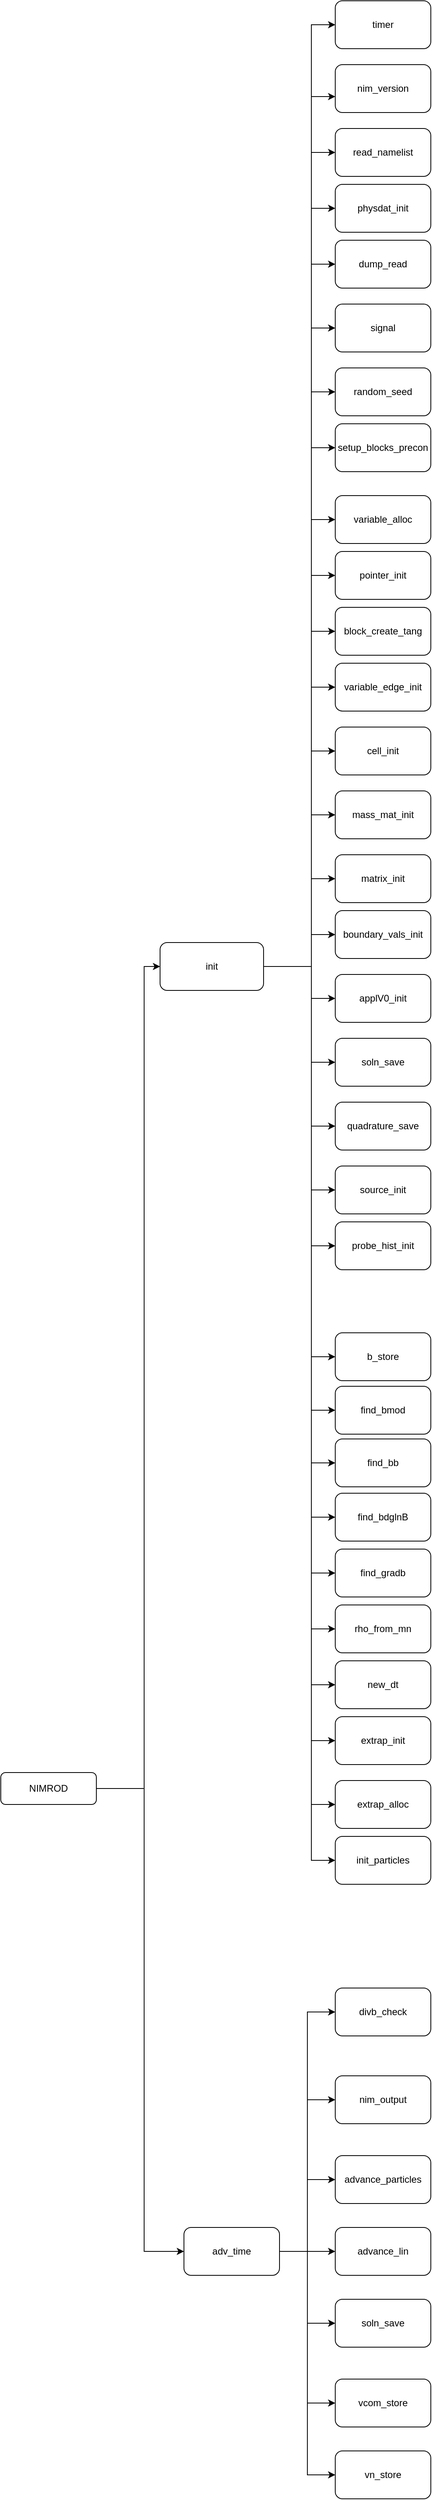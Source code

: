 <mxfile version="21.6.5" type="github">
  <diagram id="C5RBs43oDa-KdzZeNtuy" name="Page-1">
    <mxGraphModel dx="779" dy="556" grid="1" gridSize="10" guides="1" tooltips="1" connect="1" arrows="1" fold="1" page="1" pageScale="1" pageWidth="827" pageHeight="1169" math="0" shadow="0">
      <root>
        <mxCell id="WIyWlLk6GJQsqaUBKTNV-0" />
        <mxCell id="WIyWlLk6GJQsqaUBKTNV-1" parent="WIyWlLk6GJQsqaUBKTNV-0" />
        <mxCell id="1B1cMPSORAF4av0CPrEg-1" value="" style="edgeStyle=orthogonalEdgeStyle;rounded=0;orthogonalLoop=1;jettySize=auto;html=1;" parent="WIyWlLk6GJQsqaUBKTNV-1" source="WIyWlLk6GJQsqaUBKTNV-3" target="1B1cMPSORAF4av0CPrEg-0" edge="1">
          <mxGeometry relative="1" as="geometry">
            <Array as="points">
              <mxPoint x="310" y="2250" />
              <mxPoint x="310" y="1220" />
            </Array>
          </mxGeometry>
        </mxCell>
        <mxCell id="1B1cMPSORAF4av0CPrEg-3" value="" style="edgeStyle=orthogonalEdgeStyle;rounded=0;orthogonalLoop=1;jettySize=auto;html=1;" parent="WIyWlLk6GJQsqaUBKTNV-1" source="WIyWlLk6GJQsqaUBKTNV-3" target="1B1cMPSORAF4av0CPrEg-2" edge="1">
          <mxGeometry relative="1" as="geometry">
            <Array as="points">
              <mxPoint x="310" y="2250" />
              <mxPoint x="310" y="2830" />
            </Array>
          </mxGeometry>
        </mxCell>
        <mxCell id="WIyWlLk6GJQsqaUBKTNV-3" value="NIMROD" style="rounded=1;whiteSpace=wrap;html=1;fontSize=12;glass=0;strokeWidth=1;shadow=0;" parent="WIyWlLk6GJQsqaUBKTNV-1" vertex="1">
          <mxGeometry x="130" y="2230" width="120" height="40" as="geometry" />
        </mxCell>
        <mxCell id="WIyWlLk6GJQsqaUBKTNV-4" value="Yes" style="rounded=0;html=1;jettySize=auto;orthogonalLoop=1;fontSize=11;endArrow=block;endFill=0;endSize=8;strokeWidth=1;shadow=0;labelBackgroundColor=none;edgeStyle=orthogonalEdgeStyle;" parent="WIyWlLk6GJQsqaUBKTNV-1" edge="1">
          <mxGeometry y="20" relative="1" as="geometry">
            <mxPoint as="offset" />
            <mxPoint x="220" y="250" as="sourcePoint" />
          </mxGeometry>
        </mxCell>
        <mxCell id="WIyWlLk6GJQsqaUBKTNV-5" value="No" style="edgeStyle=orthogonalEdgeStyle;rounded=0;html=1;jettySize=auto;orthogonalLoop=1;fontSize=11;endArrow=block;endFill=0;endSize=8;strokeWidth=1;shadow=0;labelBackgroundColor=none;" parent="WIyWlLk6GJQsqaUBKTNV-1" edge="1">
          <mxGeometry y="10" relative="1" as="geometry">
            <mxPoint as="offset" />
            <mxPoint x="270" y="210" as="sourcePoint" />
            <Array as="points">
              <mxPoint x="320" y="210" />
            </Array>
          </mxGeometry>
        </mxCell>
        <mxCell id="WIyWlLk6GJQsqaUBKTNV-8" value="No" style="rounded=0;html=1;jettySize=auto;orthogonalLoop=1;fontSize=11;endArrow=block;endFill=0;endSize=8;strokeWidth=1;shadow=0;labelBackgroundColor=none;edgeStyle=orthogonalEdgeStyle;" parent="WIyWlLk6GJQsqaUBKTNV-1" edge="1">
          <mxGeometry x="0.333" y="20" relative="1" as="geometry">
            <mxPoint as="offset" />
            <mxPoint x="220" y="370" as="sourcePoint" />
          </mxGeometry>
        </mxCell>
        <mxCell id="WIyWlLk6GJQsqaUBKTNV-9" value="Yes" style="edgeStyle=orthogonalEdgeStyle;rounded=0;html=1;jettySize=auto;orthogonalLoop=1;fontSize=11;endArrow=block;endFill=0;endSize=8;strokeWidth=1;shadow=0;labelBackgroundColor=none;" parent="WIyWlLk6GJQsqaUBKTNV-1" edge="1">
          <mxGeometry y="10" relative="1" as="geometry">
            <mxPoint as="offset" />
            <mxPoint x="270" y="330" as="sourcePoint" />
          </mxGeometry>
        </mxCell>
        <mxCell id="1B1cMPSORAF4av0CPrEg-70" style="edgeStyle=orthogonalEdgeStyle;rounded=0;orthogonalLoop=1;jettySize=auto;html=1;exitX=1;exitY=0.5;exitDx=0;exitDy=0;entryX=0;entryY=0.5;entryDx=0;entryDy=0;" parent="WIyWlLk6GJQsqaUBKTNV-1" source="1B1cMPSORAF4av0CPrEg-0" target="1B1cMPSORAF4av0CPrEg-38" edge="1">
          <mxGeometry relative="1" as="geometry">
            <Array as="points">
              <mxPoint x="520" y="1220" />
              <mxPoint x="520" y="1110" />
            </Array>
          </mxGeometry>
        </mxCell>
        <mxCell id="1B1cMPSORAF4av0CPrEg-71" style="edgeStyle=orthogonalEdgeStyle;rounded=0;orthogonalLoop=1;jettySize=auto;html=1;exitX=1;exitY=0.5;exitDx=0;exitDy=0;entryX=0;entryY=0.5;entryDx=0;entryDy=0;" parent="WIyWlLk6GJQsqaUBKTNV-1" source="1B1cMPSORAF4av0CPrEg-0" target="1B1cMPSORAF4av0CPrEg-36" edge="1">
          <mxGeometry relative="1" as="geometry">
            <Array as="points">
              <mxPoint x="520" y="1220" />
              <mxPoint x="520" y="1180" />
            </Array>
          </mxGeometry>
        </mxCell>
        <mxCell id="1B1cMPSORAF4av0CPrEg-72" style="edgeStyle=orthogonalEdgeStyle;rounded=0;orthogonalLoop=1;jettySize=auto;html=1;exitX=1;exitY=0.5;exitDx=0;exitDy=0;entryX=0;entryY=0.5;entryDx=0;entryDy=0;" parent="WIyWlLk6GJQsqaUBKTNV-1" source="1B1cMPSORAF4av0CPrEg-0" target="1B1cMPSORAF4av0CPrEg-40" edge="1">
          <mxGeometry relative="1" as="geometry">
            <Array as="points">
              <mxPoint x="520" y="1220" />
              <mxPoint x="520" y="1260" />
            </Array>
          </mxGeometry>
        </mxCell>
        <mxCell id="1B1cMPSORAF4av0CPrEg-73" style="edgeStyle=orthogonalEdgeStyle;rounded=0;orthogonalLoop=1;jettySize=auto;html=1;exitX=1;exitY=0.5;exitDx=0;exitDy=0;entryX=0;entryY=0.5;entryDx=0;entryDy=0;" parent="WIyWlLk6GJQsqaUBKTNV-1" source="1B1cMPSORAF4av0CPrEg-0" target="1B1cMPSORAF4av0CPrEg-48" edge="1">
          <mxGeometry relative="1" as="geometry">
            <Array as="points">
              <mxPoint x="520" y="1220" />
              <mxPoint x="520" y="1340" />
            </Array>
          </mxGeometry>
        </mxCell>
        <mxCell id="1B1cMPSORAF4av0CPrEg-74" style="edgeStyle=orthogonalEdgeStyle;rounded=0;orthogonalLoop=1;jettySize=auto;html=1;exitX=1;exitY=0.5;exitDx=0;exitDy=0;entryX=0;entryY=0.5;entryDx=0;entryDy=0;" parent="WIyWlLk6GJQsqaUBKTNV-1" source="1B1cMPSORAF4av0CPrEg-0" target="1B1cMPSORAF4av0CPrEg-50" edge="1">
          <mxGeometry relative="1" as="geometry">
            <Array as="points">
              <mxPoint x="520" y="1220" />
              <mxPoint x="520" y="1420" />
            </Array>
          </mxGeometry>
        </mxCell>
        <mxCell id="1B1cMPSORAF4av0CPrEg-75" style="edgeStyle=orthogonalEdgeStyle;rounded=0;orthogonalLoop=1;jettySize=auto;html=1;exitX=1;exitY=0.5;exitDx=0;exitDy=0;entryX=0;entryY=0.5;entryDx=0;entryDy=0;" parent="WIyWlLk6GJQsqaUBKTNV-1" source="1B1cMPSORAF4av0CPrEg-0" target="1B1cMPSORAF4av0CPrEg-52" edge="1">
          <mxGeometry relative="1" as="geometry">
            <Array as="points">
              <mxPoint x="520" y="1220" />
              <mxPoint x="520" y="1500" />
            </Array>
          </mxGeometry>
        </mxCell>
        <mxCell id="1B1cMPSORAF4av0CPrEg-76" style="edgeStyle=orthogonalEdgeStyle;rounded=0;orthogonalLoop=1;jettySize=auto;html=1;exitX=1;exitY=0.5;exitDx=0;exitDy=0;entryX=0;entryY=0.5;entryDx=0;entryDy=0;" parent="WIyWlLk6GJQsqaUBKTNV-1" source="1B1cMPSORAF4av0CPrEg-0" target="1B1cMPSORAF4av0CPrEg-54" edge="1">
          <mxGeometry relative="1" as="geometry">
            <Array as="points">
              <mxPoint x="520" y="1220" />
              <mxPoint x="520" y="1570" />
            </Array>
          </mxGeometry>
        </mxCell>
        <mxCell id="1B1cMPSORAF4av0CPrEg-77" style="edgeStyle=orthogonalEdgeStyle;rounded=0;orthogonalLoop=1;jettySize=auto;html=1;exitX=1;exitY=0.5;exitDx=0;exitDy=0;entryX=0;entryY=0.5;entryDx=0;entryDy=0;" parent="WIyWlLk6GJQsqaUBKTNV-1" source="1B1cMPSORAF4av0CPrEg-0" target="1B1cMPSORAF4av0CPrEg-56" edge="1">
          <mxGeometry relative="1" as="geometry">
            <Array as="points">
              <mxPoint x="520" y="1220" />
              <mxPoint x="520" y="1709" />
            </Array>
          </mxGeometry>
        </mxCell>
        <mxCell id="1B1cMPSORAF4av0CPrEg-78" style="edgeStyle=orthogonalEdgeStyle;rounded=0;orthogonalLoop=1;jettySize=auto;html=1;exitX=1;exitY=0.5;exitDx=0;exitDy=0;entryX=0;entryY=0.5;entryDx=0;entryDy=0;" parent="WIyWlLk6GJQsqaUBKTNV-1" source="1B1cMPSORAF4av0CPrEg-0" target="1B1cMPSORAF4av0CPrEg-46" edge="1">
          <mxGeometry relative="1" as="geometry">
            <Array as="points">
              <mxPoint x="520" y="1220" />
              <mxPoint x="520" y="1776" />
            </Array>
          </mxGeometry>
        </mxCell>
        <mxCell id="1B1cMPSORAF4av0CPrEg-80" style="edgeStyle=orthogonalEdgeStyle;rounded=0;orthogonalLoop=1;jettySize=auto;html=1;exitX=1;exitY=0.5;exitDx=0;exitDy=0;entryX=0;entryY=0.5;entryDx=0;entryDy=0;" parent="WIyWlLk6GJQsqaUBKTNV-1" source="1B1cMPSORAF4av0CPrEg-0" target="1B1cMPSORAF4av0CPrEg-42" edge="1">
          <mxGeometry relative="1" as="geometry">
            <Array as="points">
              <mxPoint x="520" y="1220" />
              <mxPoint x="520" y="1910" />
            </Array>
          </mxGeometry>
        </mxCell>
        <mxCell id="1B1cMPSORAF4av0CPrEg-81" style="edgeStyle=orthogonalEdgeStyle;rounded=0;orthogonalLoop=1;jettySize=auto;html=1;exitX=1;exitY=0.5;exitDx=0;exitDy=0;entryX=0;entryY=0.5;entryDx=0;entryDy=0;" parent="WIyWlLk6GJQsqaUBKTNV-1" source="1B1cMPSORAF4av0CPrEg-0" target="1B1cMPSORAF4av0CPrEg-60" edge="1">
          <mxGeometry relative="1" as="geometry">
            <Array as="points">
              <mxPoint x="520" y="1220" />
              <mxPoint x="520" y="1980" />
            </Array>
          </mxGeometry>
        </mxCell>
        <mxCell id="1B1cMPSORAF4av0CPrEg-82" style="edgeStyle=orthogonalEdgeStyle;rounded=0;orthogonalLoop=1;jettySize=auto;html=1;exitX=1;exitY=0.5;exitDx=0;exitDy=0;entryX=0;entryY=0.5;entryDx=0;entryDy=0;" parent="WIyWlLk6GJQsqaUBKTNV-1" source="1B1cMPSORAF4av0CPrEg-0" target="1B1cMPSORAF4av0CPrEg-61" edge="1">
          <mxGeometry relative="1" as="geometry">
            <Array as="points">
              <mxPoint x="520" y="1220" />
              <mxPoint x="520" y="2050" />
            </Array>
          </mxGeometry>
        </mxCell>
        <mxCell id="1B1cMPSORAF4av0CPrEg-83" style="edgeStyle=orthogonalEdgeStyle;rounded=0;orthogonalLoop=1;jettySize=auto;html=1;exitX=1;exitY=0.5;exitDx=0;exitDy=0;entryX=0;entryY=0.5;entryDx=0;entryDy=0;" parent="WIyWlLk6GJQsqaUBKTNV-1" source="1B1cMPSORAF4av0CPrEg-0" target="1B1cMPSORAF4av0CPrEg-62" edge="1">
          <mxGeometry relative="1" as="geometry">
            <Array as="points">
              <mxPoint x="520" y="1220" />
              <mxPoint x="520" y="2120" />
            </Array>
          </mxGeometry>
        </mxCell>
        <mxCell id="1B1cMPSORAF4av0CPrEg-84" style="edgeStyle=orthogonalEdgeStyle;rounded=0;orthogonalLoop=1;jettySize=auto;html=1;exitX=1;exitY=0.5;exitDx=0;exitDy=0;entryX=0;entryY=0.5;entryDx=0;entryDy=0;" parent="WIyWlLk6GJQsqaUBKTNV-1" source="1B1cMPSORAF4av0CPrEg-0" target="1B1cMPSORAF4av0CPrEg-59" edge="1">
          <mxGeometry relative="1" as="geometry">
            <Array as="points">
              <mxPoint x="520" y="1220" />
              <mxPoint x="520" y="2190" />
            </Array>
          </mxGeometry>
        </mxCell>
        <mxCell id="1B1cMPSORAF4av0CPrEg-85" style="edgeStyle=orthogonalEdgeStyle;rounded=0;orthogonalLoop=1;jettySize=auto;html=1;exitX=1;exitY=0.5;exitDx=0;exitDy=0;entryX=0;entryY=0.5;entryDx=0;entryDy=0;" parent="WIyWlLk6GJQsqaUBKTNV-1" source="1B1cMPSORAF4av0CPrEg-0" target="1B1cMPSORAF4av0CPrEg-65" edge="1">
          <mxGeometry relative="1" as="geometry">
            <Array as="points">
              <mxPoint x="520" y="1220" />
              <mxPoint x="520" y="2270" />
            </Array>
          </mxGeometry>
        </mxCell>
        <mxCell id="1B1cMPSORAF4av0CPrEg-88" style="edgeStyle=orthogonalEdgeStyle;rounded=0;orthogonalLoop=1;jettySize=auto;html=1;exitX=1;exitY=0.5;exitDx=0;exitDy=0;entryX=0;entryY=0.5;entryDx=0;entryDy=0;" parent="WIyWlLk6GJQsqaUBKTNV-1" source="1B1cMPSORAF4av0CPrEg-0" target="1B1cMPSORAF4av0CPrEg-25" edge="1">
          <mxGeometry relative="1" as="geometry">
            <Array as="points">
              <mxPoint x="520" y="1220" />
              <mxPoint x="520" y="730" />
            </Array>
          </mxGeometry>
        </mxCell>
        <mxCell id="6PSck7Jdm3lRho_DC61k-1" style="edgeStyle=orthogonalEdgeStyle;rounded=0;orthogonalLoop=1;jettySize=auto;html=1;exitX=1;exitY=0.5;exitDx=0;exitDy=0;entryX=0;entryY=0.5;entryDx=0;entryDy=0;" edge="1" parent="WIyWlLk6GJQsqaUBKTNV-1" source="1B1cMPSORAF4av0CPrEg-0" target="1B1cMPSORAF4av0CPrEg-29">
          <mxGeometry relative="1" as="geometry">
            <Array as="points">
              <mxPoint x="520" y="1220" />
              <mxPoint x="520" y="570" />
            </Array>
          </mxGeometry>
        </mxCell>
        <mxCell id="6PSck7Jdm3lRho_DC61k-2" style="edgeStyle=orthogonalEdgeStyle;rounded=0;orthogonalLoop=1;jettySize=auto;html=1;exitX=1;exitY=0.5;exitDx=0;exitDy=0;entryX=0;entryY=0.5;entryDx=0;entryDy=0;" edge="1" parent="WIyWlLk6GJQsqaUBKTNV-1" source="1B1cMPSORAF4av0CPrEg-0" target="1B1cMPSORAF4av0CPrEg-13">
          <mxGeometry relative="1" as="geometry">
            <Array as="points">
              <mxPoint x="520" y="1220" />
              <mxPoint x="520" y="340" />
            </Array>
          </mxGeometry>
        </mxCell>
        <mxCell id="6PSck7Jdm3lRho_DC61k-3" style="edgeStyle=orthogonalEdgeStyle;rounded=0;orthogonalLoop=1;jettySize=auto;html=1;exitX=1;exitY=0.5;exitDx=0;exitDy=0;entryX=0;entryY=0.5;entryDx=0;entryDy=0;" edge="1" parent="WIyWlLk6GJQsqaUBKTNV-1" source="1B1cMPSORAF4av0CPrEg-0" target="1B1cMPSORAF4av0CPrEg-4">
          <mxGeometry relative="1" as="geometry">
            <Array as="points">
              <mxPoint x="520" y="1220" />
              <mxPoint x="520" y="40" />
            </Array>
          </mxGeometry>
        </mxCell>
        <mxCell id="6PSck7Jdm3lRho_DC61k-22" style="edgeStyle=orthogonalEdgeStyle;rounded=0;orthogonalLoop=1;jettySize=auto;html=1;exitX=1;exitY=0.5;exitDx=0;exitDy=0;entryX=0;entryY=0.5;entryDx=0;entryDy=0;" edge="1" parent="WIyWlLk6GJQsqaUBKTNV-1" source="1B1cMPSORAF4av0CPrEg-0" target="1B1cMPSORAF4av0CPrEg-44">
          <mxGeometry relative="1" as="geometry">
            <Array as="points">
              <mxPoint x="520" y="1220" />
              <mxPoint x="520" y="1842" />
            </Array>
          </mxGeometry>
        </mxCell>
        <mxCell id="6PSck7Jdm3lRho_DC61k-25" style="edgeStyle=orthogonalEdgeStyle;rounded=0;orthogonalLoop=1;jettySize=auto;html=1;exitX=1;exitY=0.5;exitDx=0;exitDy=0;entryX=0;entryY=0.5;entryDx=0;entryDy=0;" edge="1" parent="WIyWlLk6GJQsqaUBKTNV-1" source="1B1cMPSORAF4av0CPrEg-0" target="6PSck7Jdm3lRho_DC61k-23">
          <mxGeometry relative="1" as="geometry">
            <Array as="points">
              <mxPoint x="520" y="1220" />
              <mxPoint x="520" y="2340" />
            </Array>
          </mxGeometry>
        </mxCell>
        <mxCell id="1B1cMPSORAF4av0CPrEg-0" value="init" style="whiteSpace=wrap;html=1;rounded=1;glass=0;strokeWidth=1;shadow=0;" parent="WIyWlLk6GJQsqaUBKTNV-1" vertex="1">
          <mxGeometry x="330" y="1190" width="130" height="60" as="geometry" />
        </mxCell>
        <mxCell id="6PSck7Jdm3lRho_DC61k-5" value="" style="edgeStyle=orthogonalEdgeStyle;rounded=0;orthogonalLoop=1;jettySize=auto;html=1;" edge="1" parent="WIyWlLk6GJQsqaUBKTNV-1" source="1B1cMPSORAF4av0CPrEg-2" target="6PSck7Jdm3lRho_DC61k-4">
          <mxGeometry relative="1" as="geometry" />
        </mxCell>
        <mxCell id="6PSck7Jdm3lRho_DC61k-13" style="edgeStyle=orthogonalEdgeStyle;rounded=0;orthogonalLoop=1;jettySize=auto;html=1;exitX=1;exitY=0.5;exitDx=0;exitDy=0;entryX=0;entryY=0.5;entryDx=0;entryDy=0;" edge="1" parent="WIyWlLk6GJQsqaUBKTNV-1" source="1B1cMPSORAF4av0CPrEg-2" target="6PSck7Jdm3lRho_DC61k-9">
          <mxGeometry relative="1" as="geometry" />
        </mxCell>
        <mxCell id="6PSck7Jdm3lRho_DC61k-14" style="edgeStyle=orthogonalEdgeStyle;rounded=0;orthogonalLoop=1;jettySize=auto;html=1;exitX=1;exitY=0.5;exitDx=0;exitDy=0;entryX=0;entryY=0.5;entryDx=0;entryDy=0;" edge="1" parent="WIyWlLk6GJQsqaUBKTNV-1" source="1B1cMPSORAF4av0CPrEg-2" target="6PSck7Jdm3lRho_DC61k-10">
          <mxGeometry relative="1" as="geometry" />
        </mxCell>
        <mxCell id="6PSck7Jdm3lRho_DC61k-15" style="edgeStyle=orthogonalEdgeStyle;rounded=0;orthogonalLoop=1;jettySize=auto;html=1;exitX=1;exitY=0.5;exitDx=0;exitDy=0;entryX=0;entryY=0.5;entryDx=0;entryDy=0;" edge="1" parent="WIyWlLk6GJQsqaUBKTNV-1" source="1B1cMPSORAF4av0CPrEg-2" target="6PSck7Jdm3lRho_DC61k-11">
          <mxGeometry relative="1" as="geometry" />
        </mxCell>
        <mxCell id="6PSck7Jdm3lRho_DC61k-16" style="edgeStyle=orthogonalEdgeStyle;rounded=0;orthogonalLoop=1;jettySize=auto;html=1;exitX=1;exitY=0.5;exitDx=0;exitDy=0;entryX=0;entryY=0.5;entryDx=0;entryDy=0;" edge="1" parent="WIyWlLk6GJQsqaUBKTNV-1" source="1B1cMPSORAF4av0CPrEg-2" target="6PSck7Jdm3lRho_DC61k-6">
          <mxGeometry relative="1" as="geometry" />
        </mxCell>
        <mxCell id="6PSck7Jdm3lRho_DC61k-17" style="edgeStyle=orthogonalEdgeStyle;rounded=0;orthogonalLoop=1;jettySize=auto;html=1;exitX=1;exitY=0.5;exitDx=0;exitDy=0;entryX=0;entryY=0.5;entryDx=0;entryDy=0;" edge="1" parent="WIyWlLk6GJQsqaUBKTNV-1" source="1B1cMPSORAF4av0CPrEg-2" target="6PSck7Jdm3lRho_DC61k-7">
          <mxGeometry relative="1" as="geometry" />
        </mxCell>
        <mxCell id="6PSck7Jdm3lRho_DC61k-18" style="edgeStyle=orthogonalEdgeStyle;rounded=0;orthogonalLoop=1;jettySize=auto;html=1;exitX=1;exitY=0.5;exitDx=0;exitDy=0;entryX=0;entryY=0.5;entryDx=0;entryDy=0;" edge="1" parent="WIyWlLk6GJQsqaUBKTNV-1" source="1B1cMPSORAF4av0CPrEg-2" target="6PSck7Jdm3lRho_DC61k-8">
          <mxGeometry relative="1" as="geometry" />
        </mxCell>
        <mxCell id="1B1cMPSORAF4av0CPrEg-2" value="adv_time" style="whiteSpace=wrap;html=1;rounded=1;glass=0;strokeWidth=1;shadow=0;" parent="WIyWlLk6GJQsqaUBKTNV-1" vertex="1">
          <mxGeometry x="360" y="2800" width="120" height="60" as="geometry" />
        </mxCell>
        <mxCell id="1B1cMPSORAF4av0CPrEg-4" value="timer" style="whiteSpace=wrap;html=1;rounded=1;glass=0;strokeWidth=1;shadow=0;" parent="WIyWlLk6GJQsqaUBKTNV-1" vertex="1">
          <mxGeometry x="550" y="10" width="120" height="60" as="geometry" />
        </mxCell>
        <mxCell id="1B1cMPSORAF4av0CPrEg-8" value="" style="edgeStyle=orthogonalEdgeStyle;rounded=0;orthogonalLoop=1;jettySize=auto;html=1;exitX=1;exitY=0.5;exitDx=0;exitDy=0;" parent="WIyWlLk6GJQsqaUBKTNV-1" source="1B1cMPSORAF4av0CPrEg-0" target="1B1cMPSORAF4av0CPrEg-9" edge="1">
          <mxGeometry relative="1" as="geometry">
            <mxPoint x="500" y="230" as="sourcePoint" />
            <Array as="points">
              <mxPoint x="520" y="1220" />
              <mxPoint x="520" y="130" />
            </Array>
          </mxGeometry>
        </mxCell>
        <mxCell id="1B1cMPSORAF4av0CPrEg-9" value="nim_version" style="whiteSpace=wrap;html=1;rounded=1;glass=0;strokeWidth=1;shadow=0;" parent="WIyWlLk6GJQsqaUBKTNV-1" vertex="1">
          <mxGeometry x="550" y="90" width="120" height="60" as="geometry" />
        </mxCell>
        <mxCell id="1B1cMPSORAF4av0CPrEg-10" value="" style="edgeStyle=orthogonalEdgeStyle;rounded=0;orthogonalLoop=1;jettySize=auto;html=1;exitX=1;exitY=0.5;exitDx=0;exitDy=0;" parent="WIyWlLk6GJQsqaUBKTNV-1" source="1B1cMPSORAF4av0CPrEg-0" target="1B1cMPSORAF4av0CPrEg-11" edge="1">
          <mxGeometry relative="1" as="geometry">
            <mxPoint x="510" y="230" as="sourcePoint" />
            <Array as="points">
              <mxPoint x="520" y="1220" />
              <mxPoint x="520" y="200" />
            </Array>
          </mxGeometry>
        </mxCell>
        <mxCell id="1B1cMPSORAF4av0CPrEg-11" value="read_namelist" style="whiteSpace=wrap;html=1;rounded=1;glass=0;strokeWidth=1;shadow=0;" parent="WIyWlLk6GJQsqaUBKTNV-1" vertex="1">
          <mxGeometry x="550" y="170" width="120" height="60" as="geometry" />
        </mxCell>
        <mxCell id="1B1cMPSORAF4av0CPrEg-13" value="dump_read" style="whiteSpace=wrap;html=1;rounded=1;glass=0;strokeWidth=1;shadow=0;" parent="WIyWlLk6GJQsqaUBKTNV-1" vertex="1">
          <mxGeometry x="550" y="310" width="120" height="60" as="geometry" />
        </mxCell>
        <mxCell id="1B1cMPSORAF4av0CPrEg-14" value="" style="edgeStyle=orthogonalEdgeStyle;rounded=0;orthogonalLoop=1;jettySize=auto;html=1;exitX=1;exitY=0.5;exitDx=0;exitDy=0;" parent="WIyWlLk6GJQsqaUBKTNV-1" source="1B1cMPSORAF4av0CPrEg-0" target="1B1cMPSORAF4av0CPrEg-15" edge="1">
          <mxGeometry relative="1" as="geometry">
            <mxPoint x="530" y="250" as="sourcePoint" />
            <Array as="points">
              <mxPoint x="520" y="1220" />
              <mxPoint x="520" y="500" />
            </Array>
          </mxGeometry>
        </mxCell>
        <mxCell id="1B1cMPSORAF4av0CPrEg-15" value="random_seed" style="whiteSpace=wrap;html=1;rounded=1;glass=0;strokeWidth=1;shadow=0;" parent="WIyWlLk6GJQsqaUBKTNV-1" vertex="1">
          <mxGeometry x="550" y="470" width="120" height="60" as="geometry" />
        </mxCell>
        <mxCell id="1B1cMPSORAF4av0CPrEg-16" value="" style="edgeStyle=orthogonalEdgeStyle;rounded=0;orthogonalLoop=1;jettySize=auto;html=1;exitX=1;exitY=0.5;exitDx=0;exitDy=0;" parent="WIyWlLk6GJQsqaUBKTNV-1" source="1B1cMPSORAF4av0CPrEg-0" target="1B1cMPSORAF4av0CPrEg-17" edge="1">
          <mxGeometry relative="1" as="geometry">
            <mxPoint x="540" y="260" as="sourcePoint" />
            <Array as="points">
              <mxPoint x="520" y="1220" />
              <mxPoint x="520" y="1030" />
            </Array>
          </mxGeometry>
        </mxCell>
        <mxCell id="1B1cMPSORAF4av0CPrEg-17" value="mass_mat_init" style="whiteSpace=wrap;html=1;rounded=1;glass=0;strokeWidth=1;shadow=0;" parent="WIyWlLk6GJQsqaUBKTNV-1" vertex="1">
          <mxGeometry x="550" y="1000" width="120" height="60" as="geometry" />
        </mxCell>
        <mxCell id="1B1cMPSORAF4av0CPrEg-18" value="" style="edgeStyle=orthogonalEdgeStyle;rounded=0;orthogonalLoop=1;jettySize=auto;html=1;exitX=1;exitY=0.5;exitDx=0;exitDy=0;" parent="WIyWlLk6GJQsqaUBKTNV-1" source="1B1cMPSORAF4av0CPrEg-0" target="1B1cMPSORAF4av0CPrEg-19" edge="1">
          <mxGeometry relative="1" as="geometry">
            <mxPoint x="550" y="270" as="sourcePoint" />
            <Array as="points">
              <mxPoint x="520" y="1220" />
              <mxPoint x="520" y="950" />
            </Array>
          </mxGeometry>
        </mxCell>
        <mxCell id="1B1cMPSORAF4av0CPrEg-19" value="cell_init" style="whiteSpace=wrap;html=1;rounded=1;glass=0;strokeWidth=1;shadow=0;" parent="WIyWlLk6GJQsqaUBKTNV-1" vertex="1">
          <mxGeometry x="550" y="920" width="120" height="60" as="geometry" />
        </mxCell>
        <mxCell id="1B1cMPSORAF4av0CPrEg-20" value="" style="edgeStyle=orthogonalEdgeStyle;rounded=0;orthogonalLoop=1;jettySize=auto;html=1;exitX=1;exitY=0.5;exitDx=0;exitDy=0;" parent="WIyWlLk6GJQsqaUBKTNV-1" source="1B1cMPSORAF4av0CPrEg-0" target="1B1cMPSORAF4av0CPrEg-21" edge="1">
          <mxGeometry relative="1" as="geometry">
            <mxPoint x="560" y="280" as="sourcePoint" />
            <Array as="points">
              <mxPoint x="520" y="1220" />
              <mxPoint x="520" y="870" />
            </Array>
          </mxGeometry>
        </mxCell>
        <mxCell id="1B1cMPSORAF4av0CPrEg-21" value="variable_edge_init" style="whiteSpace=wrap;html=1;rounded=1;glass=0;strokeWidth=1;shadow=0;" parent="WIyWlLk6GJQsqaUBKTNV-1" vertex="1">
          <mxGeometry x="550" y="840" width="120" height="60" as="geometry" />
        </mxCell>
        <mxCell id="1B1cMPSORAF4av0CPrEg-22" value="" style="edgeStyle=orthogonalEdgeStyle;rounded=0;orthogonalLoop=1;jettySize=auto;html=1;exitX=1;exitY=0.5;exitDx=0;exitDy=0;" parent="WIyWlLk6GJQsqaUBKTNV-1" source="1B1cMPSORAF4av0CPrEg-0" target="1B1cMPSORAF4av0CPrEg-23" edge="1">
          <mxGeometry relative="1" as="geometry">
            <mxPoint x="570" y="290" as="sourcePoint" />
            <Array as="points">
              <mxPoint x="520" y="1220" />
              <mxPoint x="520" y="800" />
            </Array>
          </mxGeometry>
        </mxCell>
        <mxCell id="1B1cMPSORAF4av0CPrEg-23" value="block_create_tang" style="whiteSpace=wrap;html=1;rounded=1;glass=0;strokeWidth=1;shadow=0;" parent="WIyWlLk6GJQsqaUBKTNV-1" vertex="1">
          <mxGeometry x="550" y="770" width="120" height="60" as="geometry" />
        </mxCell>
        <mxCell id="1B1cMPSORAF4av0CPrEg-25" value="pointer_init" style="whiteSpace=wrap;html=1;rounded=1;glass=0;strokeWidth=1;shadow=0;" parent="WIyWlLk6GJQsqaUBKTNV-1" vertex="1">
          <mxGeometry x="550" y="700" width="120" height="60" as="geometry" />
        </mxCell>
        <mxCell id="1B1cMPSORAF4av0CPrEg-26" value="" style="edgeStyle=orthogonalEdgeStyle;rounded=0;orthogonalLoop=1;jettySize=auto;html=1;exitX=1;exitY=0.5;exitDx=0;exitDy=0;" parent="WIyWlLk6GJQsqaUBKTNV-1" source="1B1cMPSORAF4av0CPrEg-0" target="1B1cMPSORAF4av0CPrEg-27" edge="1">
          <mxGeometry relative="1" as="geometry">
            <mxPoint x="590" y="310" as="sourcePoint" />
            <Array as="points">
              <mxPoint x="520" y="1220" />
              <mxPoint x="520" y="660" />
            </Array>
          </mxGeometry>
        </mxCell>
        <mxCell id="1B1cMPSORAF4av0CPrEg-27" value="variable_alloc" style="whiteSpace=wrap;html=1;rounded=1;glass=0;strokeWidth=1;shadow=0;" parent="WIyWlLk6GJQsqaUBKTNV-1" vertex="1">
          <mxGeometry x="550" y="630" width="120" height="60" as="geometry" />
        </mxCell>
        <mxCell id="1B1cMPSORAF4av0CPrEg-29" value="setup_blocks_precon" style="whiteSpace=wrap;html=1;rounded=1;glass=0;strokeWidth=1;shadow=0;" parent="WIyWlLk6GJQsqaUBKTNV-1" vertex="1">
          <mxGeometry x="550" y="540" width="120" height="60" as="geometry" />
        </mxCell>
        <mxCell id="1B1cMPSORAF4av0CPrEg-30" value="" style="edgeStyle=orthogonalEdgeStyle;rounded=0;orthogonalLoop=1;jettySize=auto;html=1;exitX=1;exitY=0.5;exitDx=0;exitDy=0;" parent="WIyWlLk6GJQsqaUBKTNV-1" source="1B1cMPSORAF4av0CPrEg-0" target="1B1cMPSORAF4av0CPrEg-31" edge="1">
          <mxGeometry relative="1" as="geometry">
            <mxPoint x="610" y="330" as="sourcePoint" />
            <Array as="points">
              <mxPoint x="520" y="1220" />
              <mxPoint x="520" y="420" />
            </Array>
          </mxGeometry>
        </mxCell>
        <mxCell id="1B1cMPSORAF4av0CPrEg-31" value="signal" style="whiteSpace=wrap;html=1;rounded=1;glass=0;strokeWidth=1;shadow=0;" parent="WIyWlLk6GJQsqaUBKTNV-1" vertex="1">
          <mxGeometry x="550" y="390" width="120" height="60" as="geometry" />
        </mxCell>
        <mxCell id="1B1cMPSORAF4av0CPrEg-32" value="" style="edgeStyle=orthogonalEdgeStyle;rounded=0;orthogonalLoop=1;jettySize=auto;html=1;exitX=1;exitY=0.5;exitDx=0;exitDy=0;" parent="WIyWlLk6GJQsqaUBKTNV-1" source="1B1cMPSORAF4av0CPrEg-0" target="1B1cMPSORAF4av0CPrEg-33" edge="1">
          <mxGeometry relative="1" as="geometry">
            <mxPoint x="490" y="560" as="sourcePoint" />
            <Array as="points">
              <mxPoint x="520" y="1220" />
              <mxPoint x="520" y="270" />
            </Array>
          </mxGeometry>
        </mxCell>
        <mxCell id="1B1cMPSORAF4av0CPrEg-33" value="physdat_init" style="whiteSpace=wrap;html=1;rounded=1;glass=0;strokeWidth=1;shadow=0;" parent="WIyWlLk6GJQsqaUBKTNV-1" vertex="1">
          <mxGeometry x="550" y="240" width="120" height="60" as="geometry" />
        </mxCell>
        <mxCell id="1B1cMPSORAF4av0CPrEg-36" value="boundary_vals_init" style="whiteSpace=wrap;html=1;rounded=1;glass=0;strokeWidth=1;shadow=0;" parent="WIyWlLk6GJQsqaUBKTNV-1" vertex="1">
          <mxGeometry x="550" y="1150" width="120" height="60" as="geometry" />
        </mxCell>
        <mxCell id="1B1cMPSORAF4av0CPrEg-38" value="matrix_init" style="whiteSpace=wrap;html=1;rounded=1;glass=0;strokeWidth=1;shadow=0;" parent="WIyWlLk6GJQsqaUBKTNV-1" vertex="1">
          <mxGeometry x="550" y="1080" width="120" height="60" as="geometry" />
        </mxCell>
        <mxCell id="1B1cMPSORAF4av0CPrEg-40" value="applV0_init" style="whiteSpace=wrap;html=1;rounded=1;glass=0;strokeWidth=1;shadow=0;" parent="WIyWlLk6GJQsqaUBKTNV-1" vertex="1">
          <mxGeometry x="550" y="1230" width="120" height="60" as="geometry" />
        </mxCell>
        <mxCell id="1B1cMPSORAF4av0CPrEg-42" value="find_bdglnB" style="whiteSpace=wrap;html=1;rounded=1;glass=0;strokeWidth=1;shadow=0;" parent="WIyWlLk6GJQsqaUBKTNV-1" vertex="1">
          <mxGeometry x="550" y="1880" width="120" height="60" as="geometry" />
        </mxCell>
        <mxCell id="1B1cMPSORAF4av0CPrEg-44" value="find_bb" style="whiteSpace=wrap;html=1;rounded=1;glass=0;strokeWidth=1;shadow=0;" parent="WIyWlLk6GJQsqaUBKTNV-1" vertex="1">
          <mxGeometry x="550" y="1812" width="120" height="60" as="geometry" />
        </mxCell>
        <mxCell id="1B1cMPSORAF4av0CPrEg-46" value="find_bmod" style="whiteSpace=wrap;html=1;rounded=1;glass=0;strokeWidth=1;shadow=0;" parent="WIyWlLk6GJQsqaUBKTNV-1" vertex="1">
          <mxGeometry x="550" y="1746" width="120" height="60" as="geometry" />
        </mxCell>
        <mxCell id="1B1cMPSORAF4av0CPrEg-52" value="source_init" style="whiteSpace=wrap;html=1;rounded=1;glass=0;strokeWidth=1;shadow=0;" parent="WIyWlLk6GJQsqaUBKTNV-1" vertex="1">
          <mxGeometry x="550" y="1470" width="120" height="60" as="geometry" />
        </mxCell>
        <mxCell id="1B1cMPSORAF4av0CPrEg-54" value="probe_hist_init" style="whiteSpace=wrap;html=1;rounded=1;glass=0;strokeWidth=1;shadow=0;" parent="WIyWlLk6GJQsqaUBKTNV-1" vertex="1">
          <mxGeometry x="550" y="1540" width="120" height="60" as="geometry" />
        </mxCell>
        <mxCell id="1B1cMPSORAF4av0CPrEg-56" value="b_store" style="whiteSpace=wrap;html=1;rounded=1;glass=0;strokeWidth=1;shadow=0;" parent="WIyWlLk6GJQsqaUBKTNV-1" vertex="1">
          <mxGeometry x="550" y="1679" width="120" height="60" as="geometry" />
        </mxCell>
        <mxCell id="1B1cMPSORAF4av0CPrEg-50" value="quadrature_save" style="whiteSpace=wrap;html=1;rounded=1;glass=0;strokeWidth=1;shadow=0;" parent="WIyWlLk6GJQsqaUBKTNV-1" vertex="1">
          <mxGeometry x="550" y="1390" width="120" height="60" as="geometry" />
        </mxCell>
        <mxCell id="1B1cMPSORAF4av0CPrEg-48" value="soln_save" style="whiteSpace=wrap;html=1;rounded=1;glass=0;strokeWidth=1;shadow=0;" parent="WIyWlLk6GJQsqaUBKTNV-1" vertex="1">
          <mxGeometry x="550" y="1310" width="120" height="60" as="geometry" />
        </mxCell>
        <mxCell id="1B1cMPSORAF4av0CPrEg-59" value="extrap_init" style="whiteSpace=wrap;html=1;rounded=1;glass=0;strokeWidth=1;shadow=0;" parent="WIyWlLk6GJQsqaUBKTNV-1" vertex="1">
          <mxGeometry x="550" y="2160" width="120" height="60" as="geometry" />
        </mxCell>
        <mxCell id="1B1cMPSORAF4av0CPrEg-60" value="find_gradb" style="whiteSpace=wrap;html=1;rounded=1;glass=0;strokeWidth=1;shadow=0;" parent="WIyWlLk6GJQsqaUBKTNV-1" vertex="1">
          <mxGeometry x="550" y="1950" width="120" height="60" as="geometry" />
        </mxCell>
        <mxCell id="1B1cMPSORAF4av0CPrEg-61" value="rho_from_mn" style="whiteSpace=wrap;html=1;rounded=1;glass=0;strokeWidth=1;shadow=0;" parent="WIyWlLk6GJQsqaUBKTNV-1" vertex="1">
          <mxGeometry x="550" y="2020" width="120" height="60" as="geometry" />
        </mxCell>
        <mxCell id="1B1cMPSORAF4av0CPrEg-62" value="new_dt" style="whiteSpace=wrap;html=1;rounded=1;glass=0;strokeWidth=1;shadow=0;" parent="WIyWlLk6GJQsqaUBKTNV-1" vertex="1">
          <mxGeometry x="550" y="2090" width="120" height="60" as="geometry" />
        </mxCell>
        <mxCell id="1B1cMPSORAF4av0CPrEg-65" value="extrap_alloc" style="whiteSpace=wrap;html=1;rounded=1;glass=0;strokeWidth=1;shadow=0;" parent="WIyWlLk6GJQsqaUBKTNV-1" vertex="1">
          <mxGeometry x="550" y="2240" width="120" height="60" as="geometry" />
        </mxCell>
        <mxCell id="6PSck7Jdm3lRho_DC61k-4" value="advance_lin" style="whiteSpace=wrap;html=1;rounded=1;glass=0;strokeWidth=1;shadow=0;" vertex="1" parent="WIyWlLk6GJQsqaUBKTNV-1">
          <mxGeometry x="550" y="2800" width="120" height="60" as="geometry" />
        </mxCell>
        <mxCell id="6PSck7Jdm3lRho_DC61k-6" value="soln_save" style="whiteSpace=wrap;html=1;rounded=1;glass=0;strokeWidth=1;shadow=0;" vertex="1" parent="WIyWlLk6GJQsqaUBKTNV-1">
          <mxGeometry x="550" y="2890" width="120" height="60" as="geometry" />
        </mxCell>
        <mxCell id="6PSck7Jdm3lRho_DC61k-7" value="vcom_store" style="whiteSpace=wrap;html=1;rounded=1;glass=0;strokeWidth=1;shadow=0;" vertex="1" parent="WIyWlLk6GJQsqaUBKTNV-1">
          <mxGeometry x="550" y="2990" width="120" height="60" as="geometry" />
        </mxCell>
        <mxCell id="6PSck7Jdm3lRho_DC61k-8" value="vn_store" style="whiteSpace=wrap;html=1;rounded=1;glass=0;strokeWidth=1;shadow=0;" vertex="1" parent="WIyWlLk6GJQsqaUBKTNV-1">
          <mxGeometry x="550" y="3080" width="120" height="60" as="geometry" />
        </mxCell>
        <mxCell id="6PSck7Jdm3lRho_DC61k-9" value="advance_particles" style="whiteSpace=wrap;html=1;rounded=1;glass=0;strokeWidth=1;shadow=0;" vertex="1" parent="WIyWlLk6GJQsqaUBKTNV-1">
          <mxGeometry x="550" y="2710" width="120" height="60" as="geometry" />
        </mxCell>
        <mxCell id="6PSck7Jdm3lRho_DC61k-10" value="nim_output" style="whiteSpace=wrap;html=1;rounded=1;glass=0;strokeWidth=1;shadow=0;" vertex="1" parent="WIyWlLk6GJQsqaUBKTNV-1">
          <mxGeometry x="550" y="2610" width="120" height="60" as="geometry" />
        </mxCell>
        <mxCell id="6PSck7Jdm3lRho_DC61k-11" value="divb_check" style="whiteSpace=wrap;html=1;rounded=1;glass=0;strokeWidth=1;shadow=0;" vertex="1" parent="WIyWlLk6GJQsqaUBKTNV-1">
          <mxGeometry x="550" y="2500" width="120" height="60" as="geometry" />
        </mxCell>
        <mxCell id="6PSck7Jdm3lRho_DC61k-23" value="init_particles" style="whiteSpace=wrap;html=1;rounded=1;glass=0;strokeWidth=1;shadow=0;" vertex="1" parent="WIyWlLk6GJQsqaUBKTNV-1">
          <mxGeometry x="550" y="2310" width="120" height="60" as="geometry" />
        </mxCell>
      </root>
    </mxGraphModel>
  </diagram>
</mxfile>
